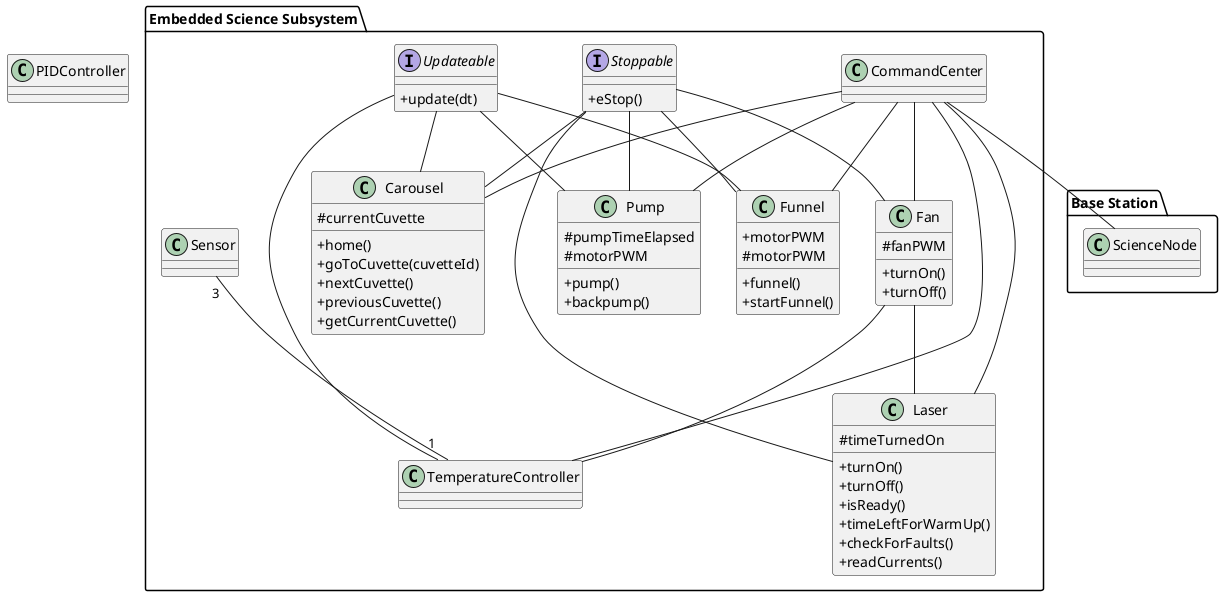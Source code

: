 @startuml
skinparam classAttributeIconSize 0

package "Embedded Science Subsystem"
{
  class Sensor
  interface Stoppable
  {
    +eStop()
  }
  interface Updateable
  {
    +update(dt)
  }
  class Fan
  {
      #fanPWM
      +turnOn()
      +turnOff()
  }
  class Funnel
  {
      +motorPWM
      +funnel()
  }
  class Laser
  {
    #timeTurnedOn
    +turnOn()
    +turnOff()
    +isReady()
    +timeLeftForWarmUp()
    +checkForFaults()
    +readCurrents()
  }
  class TemperatureController
  class Pump
  {
    #pumpTimeElapsed
    #motorPWM
    +pump()
    +backpump()
  }
  class CommandCenter
  class Funnel
  {
    #motorPWM
    +startFunnel()
  }
  class Carousel
  {
    #currentCuvette
    +home()
    +goToCuvette(cuvetteId)
    +nextCuvette()
    +previousCuvette()
    +getCurrentCuvette()
  }
}
package "Base Station"
{
  class ScienceNode
}
class PIDController

CommandCenter -- Laser
CommandCenter -- Fan
CommandCenter -- TemperatureController
CommandCenter -- Pump
CommandCenter -- Carousel
CommandCenter -- Funnel
CommandCenter -- ScienceNode
Fan -- Laser
Fan -- TemperatureController

Stoppable -- Laser
Stoppable -- Pump
Stoppable -- Carousel
Stoppable -- Fan
Stoppable -- Funnel

Updateable -- Pump
Updateable -- Carousel
Updateable -- Funnel
Updateable -- TemperatureController

Sensor "3" -- "1" TemperatureController
@enduml
